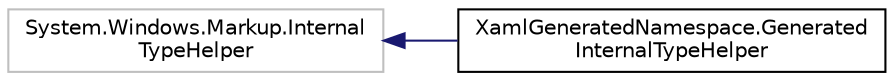 digraph "Graphical Class Hierarchy"
{
 // LATEX_PDF_SIZE
  edge [fontname="Helvetica",fontsize="10",labelfontname="Helvetica",labelfontsize="10"];
  node [fontname="Helvetica",fontsize="10",shape=record];
  rankdir="LR";
  Node0 [label="System.Windows.Markup.Internal\lTypeHelper",height=0.2,width=0.4,color="grey75", fillcolor="white", style="filled",tooltip=" "];
  Node0 -> Node1 [dir="back",color="midnightblue",fontsize="10",style="solid",fontname="Helvetica"];
  Node1 [label="XamlGeneratedNamespace.Generated\lInternalTypeHelper",height=0.2,width=0.4,color="black", fillcolor="white", style="filled",URL="$class_xaml_generated_namespace_1_1_generated_internal_type_helper.html",tooltip="GeneratedInternalTypeHelper"];
}
